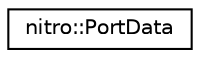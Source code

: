 digraph "Graphical Class Hierarchy"
{
 // LATEX_PDF_SIZE
  edge [fontname="Helvetica",fontsize="10",labelfontname="Helvetica",labelfontsize="10"];
  node [fontname="Helvetica",fontsize="10",shape=record];
  rankdir="LR";
  Node0 [label="nitro::PortData",height=0.2,width=0.4,color="black", fillcolor="white", style="filled",URL="$d9/d6d/classnitro_1_1PortData.html",tooltip="Represents data of a single port belonging to a node. It contains information about the name of the p..."];
}
